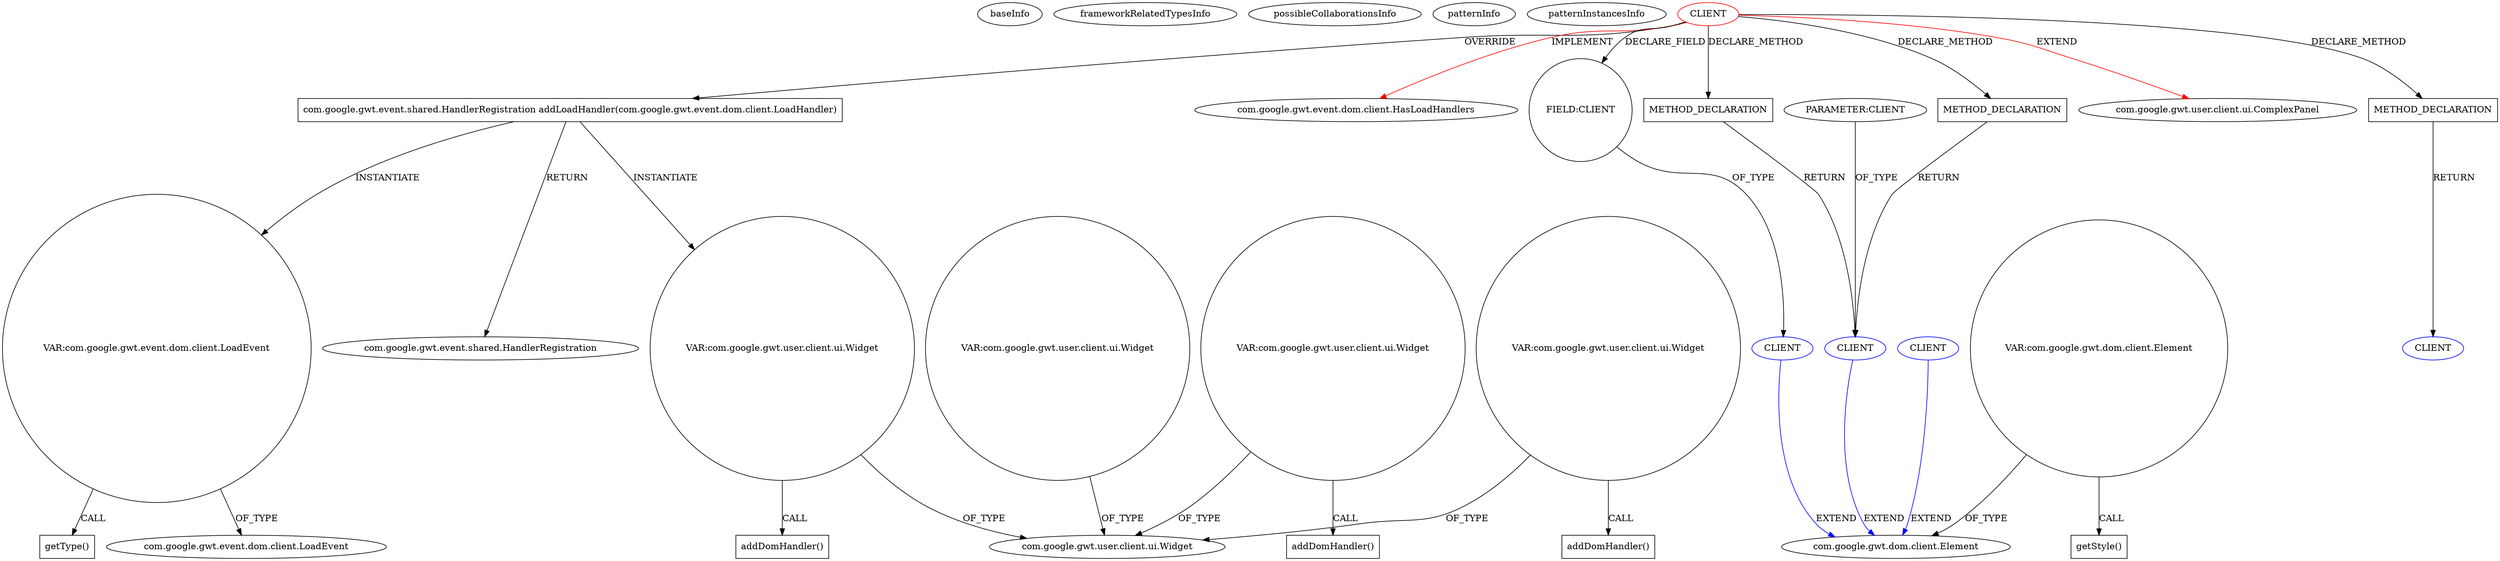 digraph {
baseInfo[graphId=1505,category="pattern",isAnonymous=false,possibleRelation=true]
frameworkRelatedTypesInfo[0="com.google.gwt.event.dom.client.HasLoadHandlers",1="com.google.gwt.user.client.ui.ComplexPanel"]
possibleCollaborationsInfo[0="1505~FIELD_TYPE_DECLARATION-~com.google.gwt.event.dom.client.HasLoadHandlers com.google.gwt.user.client.ui.ComplexPanel ~com.google.gwt.dom.client.Element ~false~false",1="1505~RETURN_TYPE_DECLARATION-CLIENT_METHOD_DECLARATION-RETURN_TYPE_DECLARATION-CLIENT_METHOD_DECLARATION-PARAMETER_TYPE_DECLARATION-~com.google.gwt.event.dom.client.HasLoadHandlers com.google.gwt.user.client.ui.ComplexPanel ~com.google.gwt.dom.client.Element ~false~false"]
patternInfo[frequency=3.0,patternRootClient=0]
patternInstancesInfo[0="mguiral-GwtSvgLib~/mguiral-GwtSvgLib/GwtSvgLib-master/src/gwt/html5/svg/client/user/ui/SVGGraphicalWidget.java~SVGGraphicalWidget~3974",1="mguiral-GwtSvgLib~/mguiral-GwtSvgLib/GwtSvgLib-master/src/gwt/html5/svg/client/user/ui/SVGWidget.java~SVGWidget~3992",2="mguiral-GwtSvgLib~/mguiral-GwtSvgLib/GwtSvgLib-master/src/gwt/html5/svg/client/user/ui/SVGSwitchWidget.java~SVGSwitchWidget~4001"]
40[label="com.google.gwt.event.shared.HandlerRegistration addLoadHandler(com.google.gwt.event.dom.client.LoadHandler)",vertexType="OVERRIDING_METHOD_DECLARATION",isFrameworkType=false,shape=box]
0[label="CLIENT",vertexType="ROOT_CLIENT_CLASS_DECLARATION",isFrameworkType=false,color=red]
47[label="VAR:com.google.gwt.event.dom.client.LoadEvent",vertexType="VARIABLE_EXPRESION",isFrameworkType=false,shape=circle]
48[label="getType()",vertexType="INSIDE_CALL",isFrameworkType=false,shape=box]
49[label="com.google.gwt.event.dom.client.LoadEvent",vertexType="FRAMEWORK_CLASS_TYPE",isFrameworkType=false]
11[label="com.google.gwt.event.shared.HandlerRegistration",vertexType="FRAMEWORK_INTERFACE_TYPE",isFrameworkType=false]
2[label="com.google.gwt.event.dom.client.HasLoadHandlers",vertexType="FRAMEWORK_INTERFACE_TYPE",isFrameworkType=false]
7[label="FIELD:CLIENT",vertexType="FIELD_DECLARATION",isFrameworkType=false,shape=circle]
44[label="VAR:com.google.gwt.user.client.ui.Widget",vertexType="VARIABLE_EXPRESION",isFrameworkType=false,shape=circle]
1[label="com.google.gwt.user.client.ui.ComplexPanel",vertexType="FRAMEWORK_CLASS_TYPE",isFrameworkType=false]
16[label="com.google.gwt.user.client.ui.Widget",vertexType="FRAMEWORK_CLASS_TYPE",isFrameworkType=false]
34[label="VAR:com.google.gwt.user.client.ui.Widget",vertexType="VARIABLE_EXPRESION",isFrameworkType=false,shape=circle]
14[label="VAR:com.google.gwt.user.client.ui.Widget",vertexType="VARIABLE_EXPRESION",isFrameworkType=false,shape=circle]
24[label="VAR:com.google.gwt.user.client.ui.Widget",vertexType="VARIABLE_EXPRESION",isFrameworkType=false,shape=circle]
8[label="CLIENT",vertexType="REFERENCE_CLIENT_CLASS_DECLARATION",isFrameworkType=false,color=blue]
9[label="com.google.gwt.dom.client.Element",vertexType="FRAMEWORK_CLASS_TYPE",isFrameworkType=false]
64[label="CLIENT",vertexType="REFERENCE_CLIENT_CLASS_DECLARATION",isFrameworkType=false,color=blue]
90[label="PARAMETER:CLIENT",vertexType="PARAMETER_DECLARATION",isFrameworkType=false]
70[label="CLIENT",vertexType="REFERENCE_CLIENT_CLASS_DECLARATION",isFrameworkType=false,color=blue]
60[label="VAR:com.google.gwt.dom.client.Element",vertexType="VARIABLE_EXPRESION",isFrameworkType=false,shape=circle]
61[label="getStyle()",vertexType="INSIDE_CALL",isFrameworkType=false,shape=box]
45[label="addDomHandler()",vertexType="INSIDE_CALL",isFrameworkType=false,shape=box]
35[label="addDomHandler()",vertexType="INSIDE_CALL",isFrameworkType=false,shape=box]
15[label="addDomHandler()",vertexType="INSIDE_CALL",isFrameworkType=false,shape=box]
152[label="METHOD_DECLARATION",vertexType="CLIENT_METHOD_DECLARATION",isFrameworkType=false,shape=box]
210[label="METHOD_DECLARATION",vertexType="CLIENT_METHOD_DECLARATION",isFrameworkType=false,shape=box]
52[label="CLIENT",vertexType="REFERENCE_CLIENT_CLASS_DECLARATION",isFrameworkType=false,color=blue]
111[label="METHOD_DECLARATION",vertexType="CLIENT_METHOD_DECLARATION",isFrameworkType=false,shape=box]
14->15[label="CALL"]
40->47[label="INSTANTIATE"]
44->45[label="CALL"]
40->11[label="RETURN"]
40->44[label="INSTANTIATE"]
0->111[label="DECLARE_METHOD"]
14->16[label="OF_TYPE"]
0->210[label="DECLARE_METHOD"]
8->9[label="EXTEND",color=blue]
47->49[label="OF_TYPE"]
0->152[label="DECLARE_METHOD"]
44->16[label="OF_TYPE"]
0->2[label="IMPLEMENT",color=red]
210->52[label="RETURN"]
90->64[label="OF_TYPE"]
7->8[label="OF_TYPE"]
60->9[label="OF_TYPE"]
0->40[label="OVERRIDE"]
34->35[label="CALL"]
60->61[label="CALL"]
0->7[label="DECLARE_FIELD"]
47->48[label="CALL"]
111->64[label="RETURN"]
24->16[label="OF_TYPE"]
70->9[label="EXTEND",color=blue]
34->16[label="OF_TYPE"]
152->64[label="RETURN"]
64->9[label="EXTEND",color=blue]
0->1[label="EXTEND",color=red]
}
